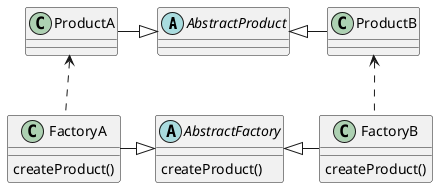 @startuml

abstract class AbstractProduct
abstract AbstractFactory

class ProductA {

}

class ProductB {

}

abstract class AbstractFactory{
    createProduct()
}

class FactoryA {
    createProduct()
}


class FactoryB {
    createProduct()
}

AbstractFactory <|-left-  FactoryA
AbstractFactory <|-right- FactoryB

AbstractProduct<|-left-  ProductA
AbstractProduct<|-right-  ProductB

ProductA <.. FactoryA
ProductB <.. FactoryB

@enduml